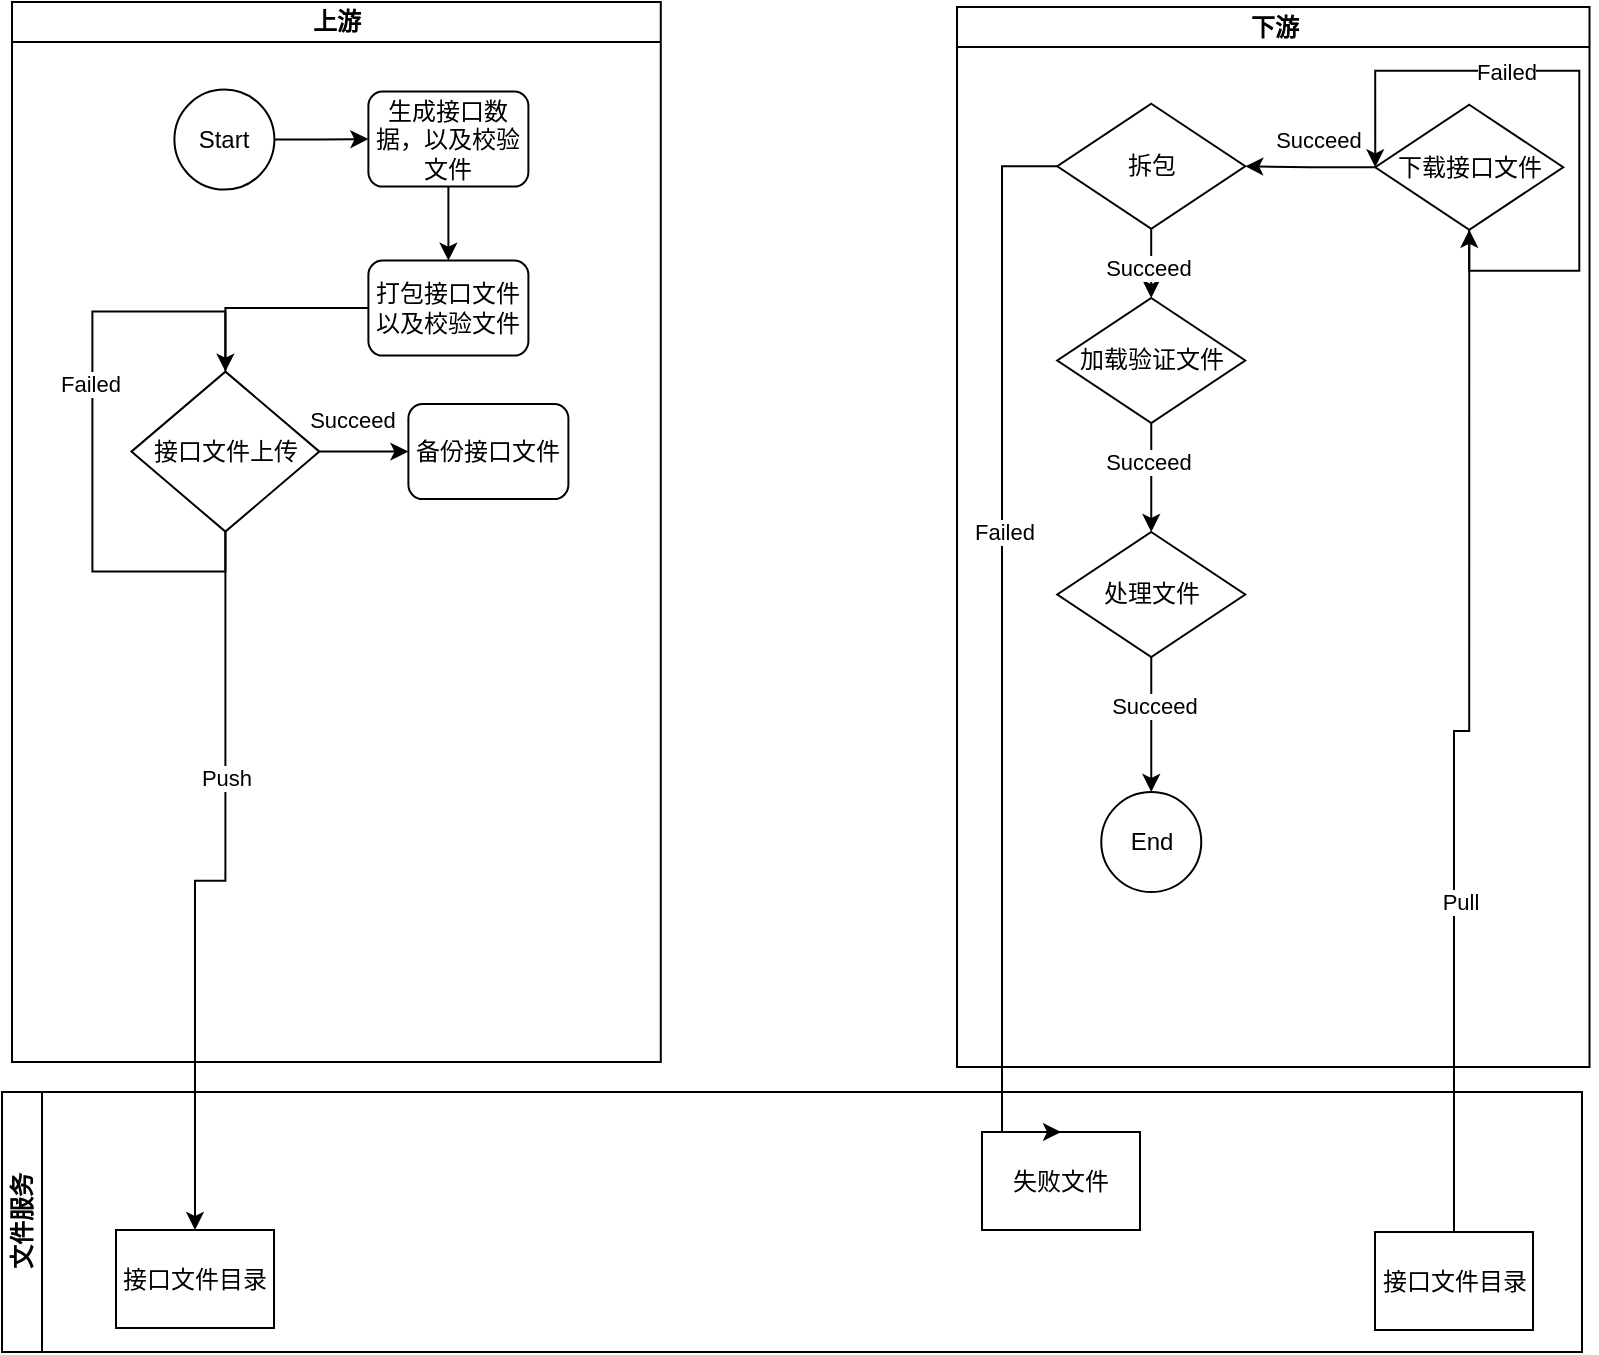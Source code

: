 <mxfile version="20.8.23" type="github">
  <diagram name="Page-1" id="c7488fd3-1785-93aa-aadb-54a6760d102a">
    <mxGraphModel dx="1518" dy="1574" grid="1" gridSize="10" guides="1" tooltips="1" connect="1" arrows="1" fold="1" page="1" pageScale="1" pageWidth="1100" pageHeight="850" background="none" math="1" shadow="0">
      <root>
        <mxCell id="0" />
        <mxCell id="1" parent="0" />
        <mxCell id="2b4e8129b02d487f-2" value="上游" style="swimlane;html=1;startSize=20;horizontal=0;rotation=90;" parent="1" vertex="1">
          <mxGeometry x="2.2" y="97.81" width="530" height="324.38" as="geometry" />
        </mxCell>
        <mxCell id="Eh5VDf21qg3VSFMiMD_T-32" style="edgeStyle=orthogonalEdgeStyle;rounded=0;orthogonalLoop=1;jettySize=auto;html=1;exitX=1;exitY=0.5;exitDx=0;exitDy=0;entryX=0;entryY=0.5;entryDx=0;entryDy=0;" edge="1" parent="2b4e8129b02d487f-2" source="Eh5VDf21qg3VSFMiMD_T-25" target="Eh5VDf21qg3VSFMiMD_T-31">
          <mxGeometry relative="1" as="geometry" />
        </mxCell>
        <mxCell id="Eh5VDf21qg3VSFMiMD_T-25" value="Start" style="ellipse;whiteSpace=wrap;html=1;aspect=fixed;" vertex="1" parent="2b4e8129b02d487f-2">
          <mxGeometry x="184" y="-59" width="50" height="50" as="geometry" />
        </mxCell>
        <mxCell id="Eh5VDf21qg3VSFMiMD_T-35" style="edgeStyle=orthogonalEdgeStyle;rounded=0;orthogonalLoop=1;jettySize=auto;html=1;exitX=0.5;exitY=1;exitDx=0;exitDy=0;entryX=0.5;entryY=0;entryDx=0;entryDy=0;" edge="1" parent="2b4e8129b02d487f-2" source="Eh5VDf21qg3VSFMiMD_T-31" target="Eh5VDf21qg3VSFMiMD_T-34">
          <mxGeometry relative="1" as="geometry" />
        </mxCell>
        <mxCell id="Eh5VDf21qg3VSFMiMD_T-31" value="生成接口数据，以及校验文件" style="rounded=1;whiteSpace=wrap;html=1;" vertex="1" parent="2b4e8129b02d487f-2">
          <mxGeometry x="281" y="-58" width="80" height="47.5" as="geometry" />
        </mxCell>
        <mxCell id="Eh5VDf21qg3VSFMiMD_T-37" style="edgeStyle=orthogonalEdgeStyle;rounded=0;orthogonalLoop=1;jettySize=auto;html=1;entryX=0.5;entryY=0;entryDx=0;entryDy=0;" edge="1" parent="2b4e8129b02d487f-2" source="Eh5VDf21qg3VSFMiMD_T-34" target="Eh5VDf21qg3VSFMiMD_T-38">
          <mxGeometry relative="1" as="geometry">
            <mxPoint x="209.0" y="69.5" as="targetPoint" />
          </mxGeometry>
        </mxCell>
        <mxCell id="Eh5VDf21qg3VSFMiMD_T-34" value="打包接口文件以及校验文件" style="rounded=1;whiteSpace=wrap;html=1;" vertex="1" parent="2b4e8129b02d487f-2">
          <mxGeometry x="281" y="26.5" width="80" height="47.5" as="geometry" />
        </mxCell>
        <mxCell id="Eh5VDf21qg3VSFMiMD_T-50" style="edgeStyle=orthogonalEdgeStyle;rounded=0;orthogonalLoop=1;jettySize=auto;html=1;entryX=0;entryY=0.5;entryDx=0;entryDy=0;" edge="1" parent="2b4e8129b02d487f-2" source="Eh5VDf21qg3VSFMiMD_T-38" target="Eh5VDf21qg3VSFMiMD_T-49">
          <mxGeometry relative="1" as="geometry" />
        </mxCell>
        <mxCell id="Eh5VDf21qg3VSFMiMD_T-51" value="Succeed" style="edgeLabel;html=1;align=center;verticalAlign=middle;resizable=0;points=[];" vertex="1" connectable="0" parent="Eh5VDf21qg3VSFMiMD_T-50">
          <mxGeometry x="-0.279" y="-2" relative="1" as="geometry">
            <mxPoint y="-18" as="offset" />
          </mxGeometry>
        </mxCell>
        <mxCell id="Eh5VDf21qg3VSFMiMD_T-74" style="edgeStyle=orthogonalEdgeStyle;rounded=0;orthogonalLoop=1;jettySize=auto;html=1;entryX=0.5;entryY=0;entryDx=0;entryDy=0;" edge="1" parent="2b4e8129b02d487f-2" source="Eh5VDf21qg3VSFMiMD_T-38" target="Eh5VDf21qg3VSFMiMD_T-38">
          <mxGeometry relative="1" as="geometry">
            <mxPoint x="153" y="82.0" as="targetPoint" />
            <Array as="points">
              <mxPoint x="209" y="52" />
              <mxPoint x="143" y="52" />
              <mxPoint x="143" y="182" />
              <mxPoint x="209" y="182" />
            </Array>
          </mxGeometry>
        </mxCell>
        <mxCell id="Eh5VDf21qg3VSFMiMD_T-75" value="Failed" style="edgeLabel;html=1;align=center;verticalAlign=middle;resizable=0;points=[];" vertex="1" connectable="0" parent="Eh5VDf21qg3VSFMiMD_T-74">
          <mxGeometry x="-0.326" y="-1" relative="1" as="geometry">
            <mxPoint as="offset" />
          </mxGeometry>
        </mxCell>
        <mxCell id="Eh5VDf21qg3VSFMiMD_T-38" value="接口文件上传" style="rhombus;whiteSpace=wrap;html=1;" vertex="1" parent="2b4e8129b02d487f-2">
          <mxGeometry x="162.5" y="82" width="94" height="80" as="geometry" />
        </mxCell>
        <mxCell id="Eh5VDf21qg3VSFMiMD_T-49" value="备份接口文件" style="rounded=1;whiteSpace=wrap;html=1;" vertex="1" parent="2b4e8129b02d487f-2">
          <mxGeometry x="301" y="98.25" width="80" height="47.5" as="geometry" />
        </mxCell>
        <mxCell id="Eh5VDf21qg3VSFMiMD_T-23" value="文件服务" style="swimlane;html=1;startSize=20;horizontal=0;rotation=0;" vertex="1" parent="1">
          <mxGeometry x="100" y="540" width="790" height="130" as="geometry" />
        </mxCell>
        <mxCell id="Eh5VDf21qg3VSFMiMD_T-41" value="接口文件目录" style="rounded=0;whiteSpace=wrap;html=1;" vertex="1" parent="Eh5VDf21qg3VSFMiMD_T-23">
          <mxGeometry x="57" y="69" width="79" height="49" as="geometry" />
        </mxCell>
        <mxCell id="Eh5VDf21qg3VSFMiMD_T-56" value="接口文件目录" style="rounded=0;whiteSpace=wrap;html=1;" vertex="1" parent="Eh5VDf21qg3VSFMiMD_T-23">
          <mxGeometry x="686.5" y="70" width="79" height="49" as="geometry" />
        </mxCell>
        <mxCell id="Eh5VDf21qg3VSFMiMD_T-92" value="失败文件" style="rounded=0;whiteSpace=wrap;html=1;" vertex="1" parent="Eh5VDf21qg3VSFMiMD_T-23">
          <mxGeometry x="490" y="20" width="79" height="49" as="geometry" />
        </mxCell>
        <mxCell id="Eh5VDf21qg3VSFMiMD_T-24" value="下游" style="swimlane;html=1;startSize=20;horizontal=0;rotation=90;" vertex="1" parent="1">
          <mxGeometry x="470.63" y="104.38" width="530" height="316.25" as="geometry">
            <mxRectangle x="840" y="-7.5" width="40" height="50" as="alternateBounds" />
          </mxGeometry>
        </mxCell>
        <mxCell id="Eh5VDf21qg3VSFMiMD_T-99" value="" style="edgeStyle=orthogonalEdgeStyle;rounded=0;orthogonalLoop=1;jettySize=auto;html=1;" edge="1" parent="Eh5VDf21qg3VSFMiMD_T-24" source="Eh5VDf21qg3VSFMiMD_T-64" target="Eh5VDf21qg3VSFMiMD_T-97">
          <mxGeometry relative="1" as="geometry" />
        </mxCell>
        <mxCell id="Eh5VDf21qg3VSFMiMD_T-100" value="Succeed" style="edgeLabel;html=1;align=center;verticalAlign=middle;resizable=0;points=[];" vertex="1" connectable="0" parent="Eh5VDf21qg3VSFMiMD_T-99">
          <mxGeometry x="0.336" y="-2" relative="1" as="geometry">
            <mxPoint as="offset" />
          </mxGeometry>
        </mxCell>
        <mxCell id="Eh5VDf21qg3VSFMiMD_T-64" value="拆包" style="rhombus;whiteSpace=wrap;html=1;" vertex="1" parent="Eh5VDf21qg3VSFMiMD_T-24">
          <mxGeometry x="157" y="-58.5" width="94" height="62.5" as="geometry" />
        </mxCell>
        <mxCell id="Eh5VDf21qg3VSFMiMD_T-82" style="edgeStyle=orthogonalEdgeStyle;rounded=0;orthogonalLoop=1;jettySize=auto;html=1;entryX=1;entryY=0.5;entryDx=0;entryDy=0;" edge="1" parent="Eh5VDf21qg3VSFMiMD_T-24" source="Eh5VDf21qg3VSFMiMD_T-76" target="Eh5VDf21qg3VSFMiMD_T-64">
          <mxGeometry relative="1" as="geometry" />
        </mxCell>
        <mxCell id="Eh5VDf21qg3VSFMiMD_T-83" value="Succeed" style="edgeLabel;html=1;align=center;verticalAlign=middle;resizable=0;points=[];" vertex="1" connectable="0" parent="Eh5VDf21qg3VSFMiMD_T-82">
          <mxGeometry x="0.259" relative="1" as="geometry">
            <mxPoint x="12" y="-13" as="offset" />
          </mxGeometry>
        </mxCell>
        <mxCell id="Eh5VDf21qg3VSFMiMD_T-76" value="下载接口文件" style="rhombus;whiteSpace=wrap;html=1;" vertex="1" parent="Eh5VDf21qg3VSFMiMD_T-24">
          <mxGeometry x="316" y="-58" width="94" height="62.5" as="geometry" />
        </mxCell>
        <mxCell id="Eh5VDf21qg3VSFMiMD_T-90" style="edgeStyle=orthogonalEdgeStyle;rounded=0;orthogonalLoop=1;jettySize=auto;html=1;entryX=0;entryY=0.5;entryDx=0;entryDy=0;" edge="1" parent="Eh5VDf21qg3VSFMiMD_T-24" source="Eh5VDf21qg3VSFMiMD_T-76" target="Eh5VDf21qg3VSFMiMD_T-76">
          <mxGeometry relative="1" as="geometry">
            <Array as="points">
              <mxPoint x="363" y="25" />
              <mxPoint x="418" y="25" />
              <mxPoint x="418" y="-75" />
              <mxPoint x="316" y="-75" />
            </Array>
          </mxGeometry>
        </mxCell>
        <mxCell id="Eh5VDf21qg3VSFMiMD_T-91" value="Failed" style="edgeLabel;html=1;align=center;verticalAlign=middle;resizable=0;points=[];" vertex="1" connectable="0" parent="Eh5VDf21qg3VSFMiMD_T-90">
          <mxGeometry x="0.296" relative="1" as="geometry">
            <mxPoint x="-1" as="offset" />
          </mxGeometry>
        </mxCell>
        <mxCell id="Eh5VDf21qg3VSFMiMD_T-102" value="" style="edgeStyle=orthogonalEdgeStyle;rounded=0;orthogonalLoop=1;jettySize=auto;html=1;" edge="1" parent="Eh5VDf21qg3VSFMiMD_T-24" source="Eh5VDf21qg3VSFMiMD_T-97" target="Eh5VDf21qg3VSFMiMD_T-101">
          <mxGeometry relative="1" as="geometry" />
        </mxCell>
        <mxCell id="Eh5VDf21qg3VSFMiMD_T-103" value="Succeed" style="edgeLabel;html=1;align=center;verticalAlign=middle;resizable=0;points=[];" vertex="1" connectable="0" parent="Eh5VDf21qg3VSFMiMD_T-102">
          <mxGeometry x="-0.288" y="-2" relative="1" as="geometry">
            <mxPoint as="offset" />
          </mxGeometry>
        </mxCell>
        <mxCell id="Eh5VDf21qg3VSFMiMD_T-97" value="加载验证文件" style="rhombus;whiteSpace=wrap;html=1;" vertex="1" parent="Eh5VDf21qg3VSFMiMD_T-24">
          <mxGeometry x="157" y="38.62" width="94" height="62.5" as="geometry" />
        </mxCell>
        <mxCell id="Eh5VDf21qg3VSFMiMD_T-108" value="" style="edgeStyle=orthogonalEdgeStyle;rounded=0;orthogonalLoop=1;jettySize=auto;html=1;" edge="1" parent="Eh5VDf21qg3VSFMiMD_T-24" source="Eh5VDf21qg3VSFMiMD_T-101" target="Eh5VDf21qg3VSFMiMD_T-107">
          <mxGeometry relative="1" as="geometry" />
        </mxCell>
        <mxCell id="Eh5VDf21qg3VSFMiMD_T-110" value="Succeed" style="edgeLabel;html=1;align=center;verticalAlign=middle;resizable=0;points=[];" vertex="1" connectable="0" parent="Eh5VDf21qg3VSFMiMD_T-108">
          <mxGeometry x="-0.284" y="1" relative="1" as="geometry">
            <mxPoint as="offset" />
          </mxGeometry>
        </mxCell>
        <mxCell id="Eh5VDf21qg3VSFMiMD_T-101" value="处理文件" style="rhombus;whiteSpace=wrap;html=1;" vertex="1" parent="Eh5VDf21qg3VSFMiMD_T-24">
          <mxGeometry x="157" y="155.62" width="94" height="62.5" as="geometry" />
        </mxCell>
        <mxCell id="Eh5VDf21qg3VSFMiMD_T-107" value="End" style="ellipse;whiteSpace=wrap;html=1;aspect=fixed;direction=south;" vertex="1" parent="Eh5VDf21qg3VSFMiMD_T-24">
          <mxGeometry x="179" y="285.62" width="50" height="50" as="geometry" />
        </mxCell>
        <mxCell id="Eh5VDf21qg3VSFMiMD_T-70" style="edgeStyle=orthogonalEdgeStyle;rounded=0;orthogonalLoop=1;jettySize=auto;html=1;entryX=0.5;entryY=0;entryDx=0;entryDy=0;" edge="1" parent="1" source="Eh5VDf21qg3VSFMiMD_T-38" target="Eh5VDf21qg3VSFMiMD_T-41">
          <mxGeometry relative="1" as="geometry" />
        </mxCell>
        <mxCell id="Eh5VDf21qg3VSFMiMD_T-71" value="Push" style="edgeLabel;html=1;align=center;verticalAlign=middle;resizable=0;points=[];" vertex="1" connectable="0" parent="Eh5VDf21qg3VSFMiMD_T-70">
          <mxGeometry x="-0.329" relative="1" as="geometry">
            <mxPoint as="offset" />
          </mxGeometry>
        </mxCell>
        <mxCell id="Eh5VDf21qg3VSFMiMD_T-80" style="edgeStyle=orthogonalEdgeStyle;rounded=0;orthogonalLoop=1;jettySize=auto;html=1;entryX=0.5;entryY=1;entryDx=0;entryDy=0;" edge="1" parent="1" source="Eh5VDf21qg3VSFMiMD_T-56" target="Eh5VDf21qg3VSFMiMD_T-76">
          <mxGeometry relative="1" as="geometry">
            <mxPoint x="827" y="100.0" as="targetPoint" />
          </mxGeometry>
        </mxCell>
        <mxCell id="Eh5VDf21qg3VSFMiMD_T-81" value="Pull" style="edgeLabel;html=1;align=center;verticalAlign=middle;resizable=0;points=[];" vertex="1" connectable="0" parent="Eh5VDf21qg3VSFMiMD_T-80">
          <mxGeometry x="-0.349" y="-3" relative="1" as="geometry">
            <mxPoint as="offset" />
          </mxGeometry>
        </mxCell>
        <mxCell id="Eh5VDf21qg3VSFMiMD_T-93" style="edgeStyle=orthogonalEdgeStyle;rounded=0;orthogonalLoop=1;jettySize=auto;html=1;entryX=0.5;entryY=0;entryDx=0;entryDy=0;" edge="1" parent="1" source="Eh5VDf21qg3VSFMiMD_T-64" target="Eh5VDf21qg3VSFMiMD_T-92">
          <mxGeometry relative="1" as="geometry">
            <Array as="points">
              <mxPoint x="600" y="77.25" />
              <mxPoint x="600" y="560" />
            </Array>
          </mxGeometry>
        </mxCell>
        <mxCell id="Eh5VDf21qg3VSFMiMD_T-94" value="Failed" style="edgeLabel;html=1;align=center;verticalAlign=middle;resizable=0;points=[];" vertex="1" connectable="0" parent="Eh5VDf21qg3VSFMiMD_T-93">
          <mxGeometry x="-0.221" y="1" relative="1" as="geometry">
            <mxPoint as="offset" />
          </mxGeometry>
        </mxCell>
      </root>
    </mxGraphModel>
  </diagram>
</mxfile>
